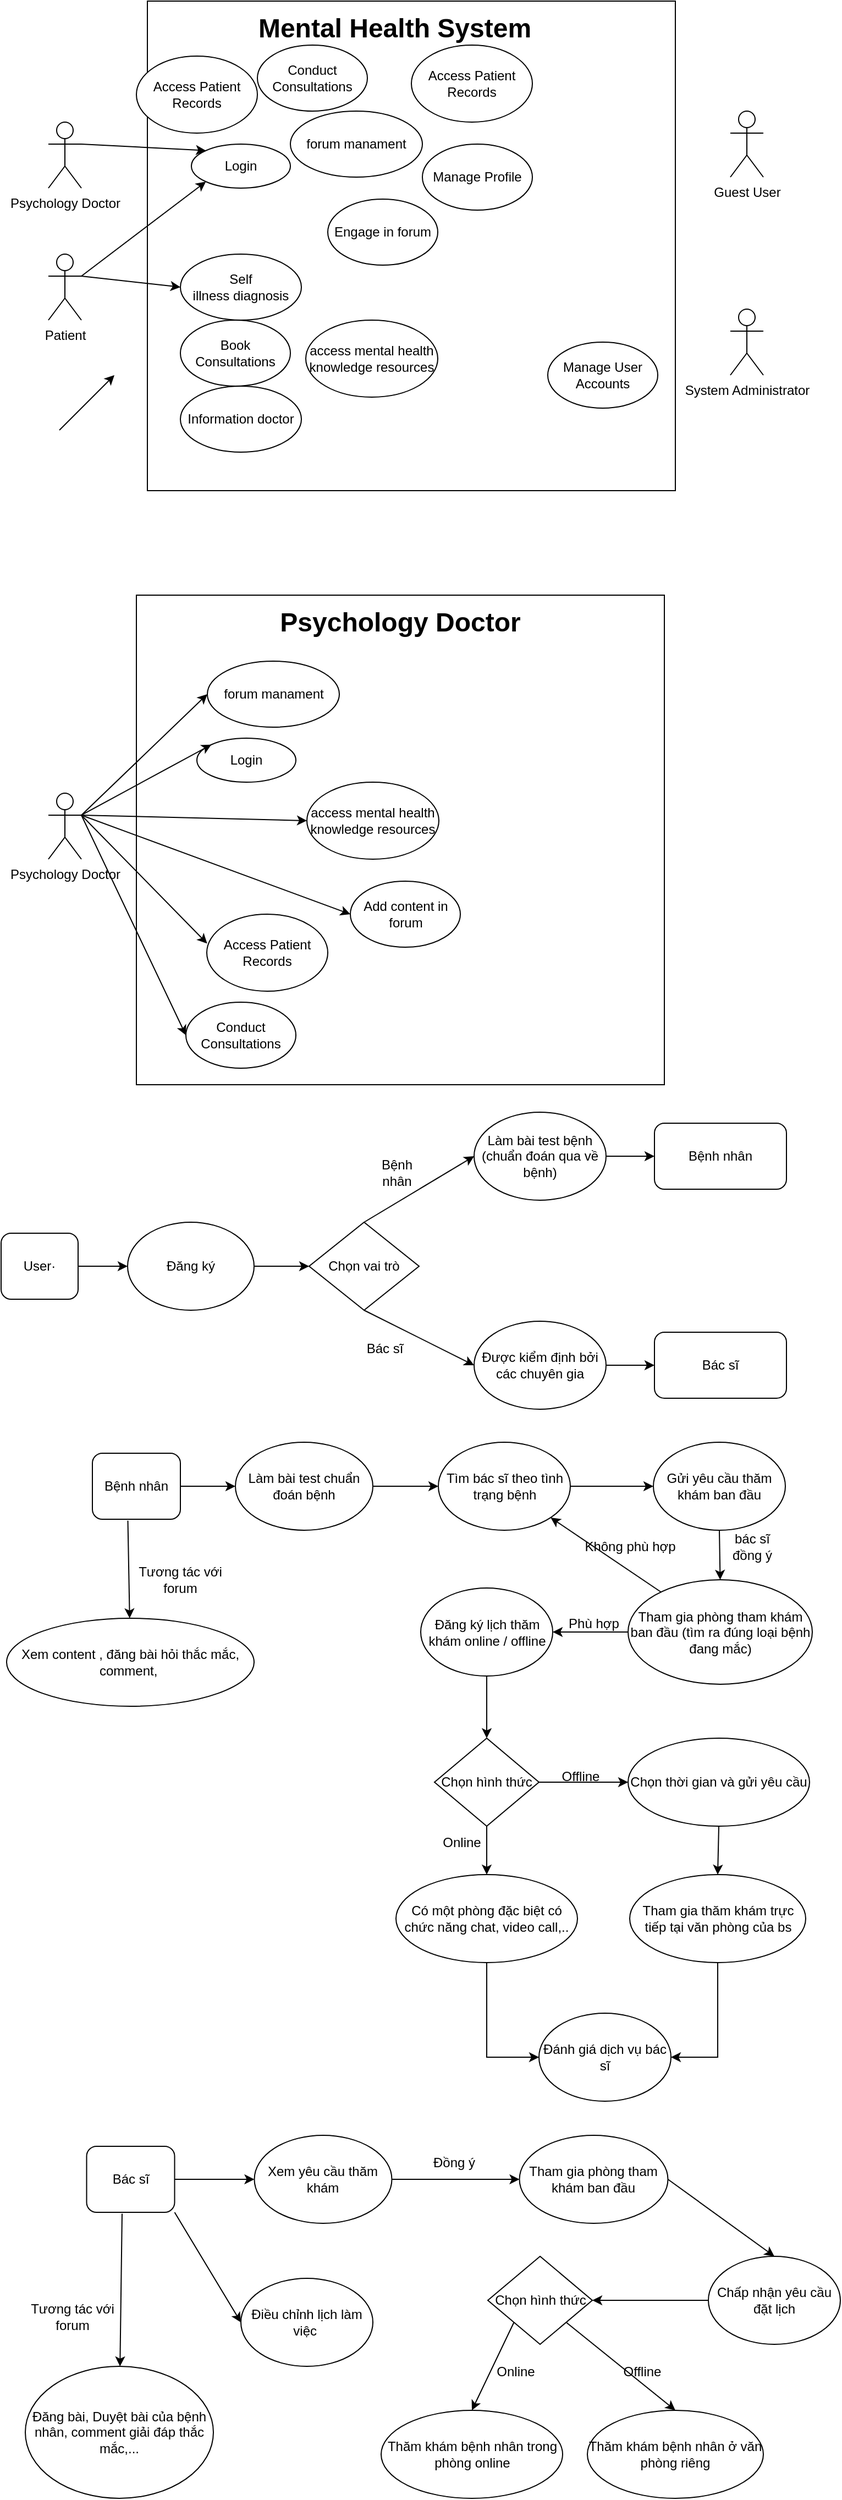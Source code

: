 <mxfile version="24.7.14">
  <diagram name="Page-1" id="PY7i92oOjuISGerA8wir">
    <mxGraphModel dx="1216" dy="619" grid="1" gridSize="10" guides="1" tooltips="1" connect="1" arrows="1" fold="1" page="1" pageScale="1" pageWidth="827" pageHeight="1169" math="0" shadow="0">
      <root>
        <mxCell id="0" />
        <mxCell id="1" parent="0" />
        <mxCell id="1nx0tE2UZjKB8xVgEcII-1" value="&lt;div&gt;Patient&lt;/div&gt;" style="shape=umlActor;verticalLabelPosition=bottom;verticalAlign=top;html=1;outlineConnect=0;" parent="1" vertex="1">
          <mxGeometry x="60" y="240" width="30" height="60" as="geometry" />
        </mxCell>
        <mxCell id="1nx0tE2UZjKB8xVgEcII-2" value="Psychology Doctor&lt;div&gt;&lt;br&gt;&lt;/div&gt;" style="shape=umlActor;verticalLabelPosition=bottom;verticalAlign=top;html=1;outlineConnect=0;" parent="1" vertex="1">
          <mxGeometry x="60" y="120" width="30" height="60" as="geometry" />
        </mxCell>
        <mxCell id="1nx0tE2UZjKB8xVgEcII-3" value="System Administrator" style="shape=umlActor;verticalLabelPosition=bottom;verticalAlign=top;html=1;outlineConnect=0;" parent="1" vertex="1">
          <mxGeometry x="680" y="290" width="30" height="60" as="geometry" />
        </mxCell>
        <mxCell id="64yVkqV5qo0Nr_YxNSAC-1" value="d" style="rounded=0;whiteSpace=wrap;html=1;" parent="1" vertex="1">
          <mxGeometry x="150" y="10" width="480" height="445" as="geometry" />
        </mxCell>
        <mxCell id="64yVkqV5qo0Nr_YxNSAC-3" value="Information doctor" style="ellipse;whiteSpace=wrap;html=1;" parent="1" vertex="1">
          <mxGeometry x="180" y="360" width="110" height="60" as="geometry" />
        </mxCell>
        <mxCell id="64yVkqV5qo0Nr_YxNSAC-4" value="forum manament" style="ellipse;whiteSpace=wrap;html=1;" parent="1" vertex="1">
          <mxGeometry x="280" y="110" width="120" height="60" as="geometry" />
        </mxCell>
        <mxCell id="64yVkqV5qo0Nr_YxNSAC-5" value="Self illness&amp;nbsp;diagnosis" style="ellipse;whiteSpace=wrap;html=1;" parent="1" vertex="1">
          <mxGeometry x="180" y="240" width="110" height="60" as="geometry" />
        </mxCell>
        <mxCell id="64yVkqV5qo0Nr_YxNSAC-7" value="&lt;div&gt;Login&lt;/div&gt;" style="ellipse;whiteSpace=wrap;html=1;" parent="1" vertex="1">
          <mxGeometry x="190" y="140" width="90" height="40" as="geometry" />
        </mxCell>
        <mxCell id="64yVkqV5qo0Nr_YxNSAC-8" value="" style="endArrow=classic;html=1;rounded=0;exitX=1;exitY=0.333;exitDx=0;exitDy=0;exitPerimeter=0;entryX=0;entryY=0;entryDx=0;entryDy=0;" parent="1" source="1nx0tE2UZjKB8xVgEcII-2" target="64yVkqV5qo0Nr_YxNSAC-7" edge="1">
          <mxGeometry width="50" height="50" relative="1" as="geometry">
            <mxPoint x="130" y="220" as="sourcePoint" />
            <mxPoint x="187.558" y="183.359" as="targetPoint" />
          </mxGeometry>
        </mxCell>
        <mxCell id="64yVkqV5qo0Nr_YxNSAC-9" value="" style="endArrow=classic;html=1;rounded=0;exitX=1;exitY=0.333;exitDx=0;exitDy=0;exitPerimeter=0;entryX=0;entryY=1;entryDx=0;entryDy=0;" parent="1" source="1nx0tE2UZjKB8xVgEcII-1" target="64yVkqV5qo0Nr_YxNSAC-7" edge="1">
          <mxGeometry width="50" height="50" relative="1" as="geometry">
            <mxPoint x="140" y="230" as="sourcePoint" />
            <mxPoint x="187.558" y="216.641" as="targetPoint" />
          </mxGeometry>
        </mxCell>
        <mxCell id="64yVkqV5qo0Nr_YxNSAC-13" value="Guest User" style="shape=umlActor;verticalLabelPosition=bottom;verticalAlign=top;html=1;outlineConnect=0;" parent="1" vertex="1">
          <mxGeometry x="680" y="110" width="30" height="60" as="geometry" />
        </mxCell>
        <mxCell id="64yVkqV5qo0Nr_YxNSAC-16" value="Manage Profile" style="ellipse;whiteSpace=wrap;html=1;" parent="1" vertex="1">
          <mxGeometry x="400" y="140" width="100" height="60" as="geometry" />
        </mxCell>
        <mxCell id="64yVkqV5qo0Nr_YxNSAC-17" value="Engage in forum" style="ellipse;whiteSpace=wrap;html=1;" parent="1" vertex="1">
          <mxGeometry x="314" y="190" width="100" height="60" as="geometry" />
        </mxCell>
        <mxCell id="64yVkqV5qo0Nr_YxNSAC-21" value="Book Consultations" style="ellipse;whiteSpace=wrap;html=1;" parent="1" vertex="1">
          <mxGeometry x="180" y="300" width="100" height="60" as="geometry" />
        </mxCell>
        <mxCell id="64yVkqV5qo0Nr_YxNSAC-23" value="Manage User Accounts" style="ellipse;whiteSpace=wrap;html=1;" parent="1" vertex="1">
          <mxGeometry x="514" y="320" width="100" height="60" as="geometry" />
        </mxCell>
        <mxCell id="64yVkqV5qo0Nr_YxNSAC-24" value="access mental health knowledge resources" style="ellipse;whiteSpace=wrap;html=1;" parent="1" vertex="1">
          <mxGeometry x="294" y="300" width="120" height="70" as="geometry" />
        </mxCell>
        <mxCell id="64yVkqV5qo0Nr_YxNSAC-25" value="&lt;b&gt;&lt;font style=&quot;font-size: 24px;&quot;&gt;Mental Health System&lt;/font&gt;&lt;/b&gt;" style="text;html=1;align=center;verticalAlign=middle;whiteSpace=wrap;rounded=0;" parent="1" vertex="1">
          <mxGeometry x="235" y="20" width="280" height="30" as="geometry" />
        </mxCell>
        <mxCell id="64yVkqV5qo0Nr_YxNSAC-26" value="" style="endArrow=classic;html=1;rounded=0;" parent="1" edge="1">
          <mxGeometry width="50" height="50" relative="1" as="geometry">
            <mxPoint x="70" y="400" as="sourcePoint" />
            <mxPoint x="120" y="350" as="targetPoint" />
          </mxGeometry>
        </mxCell>
        <mxCell id="64yVkqV5qo0Nr_YxNSAC-27" value="" style="endArrow=classic;html=1;rounded=0;entryX=0;entryY=0.5;entryDx=0;entryDy=0;exitX=1;exitY=0.333;exitDx=0;exitDy=0;exitPerimeter=0;" parent="1" source="1nx0tE2UZjKB8xVgEcII-1" target="64yVkqV5qo0Nr_YxNSAC-5" edge="1">
          <mxGeometry width="50" height="50" relative="1" as="geometry">
            <mxPoint x="80" y="410" as="sourcePoint" />
            <mxPoint x="130" y="360" as="targetPoint" />
          </mxGeometry>
        </mxCell>
        <mxCell id="64yVkqV5qo0Nr_YxNSAC-29" value="Conduct Consultations" style="ellipse;whiteSpace=wrap;html=1;" parent="1" vertex="1">
          <mxGeometry x="250" y="50" width="100" height="60" as="geometry" />
        </mxCell>
        <mxCell id="64yVkqV5qo0Nr_YxNSAC-31" value="Access Patient Records" style="ellipse;whiteSpace=wrap;html=1;" parent="1" vertex="1">
          <mxGeometry x="140" y="60" width="110" height="70" as="geometry" />
        </mxCell>
        <mxCell id="64yVkqV5qo0Nr_YxNSAC-32" value="Access Patient Records" style="ellipse;whiteSpace=wrap;html=1;" parent="1" vertex="1">
          <mxGeometry x="390" y="50" width="110" height="70" as="geometry" />
        </mxCell>
        <mxCell id="FvEu2Q8hiRffHvd2aULz-2" value="Psychology Doctor&lt;div&gt;&lt;br&gt;&lt;/div&gt;" style="shape=umlActor;verticalLabelPosition=bottom;verticalAlign=top;html=1;outlineConnect=0;" parent="1" vertex="1">
          <mxGeometry x="60" y="730" width="30" height="60" as="geometry" />
        </mxCell>
        <mxCell id="FvEu2Q8hiRffHvd2aULz-4" value="" style="rounded=0;whiteSpace=wrap;html=1;" parent="1" vertex="1">
          <mxGeometry x="140" y="550" width="480" height="445" as="geometry" />
        </mxCell>
        <mxCell id="FvEu2Q8hiRffHvd2aULz-6" value="forum manament" style="ellipse;whiteSpace=wrap;html=1;" parent="1" vertex="1">
          <mxGeometry x="204.5" y="610" width="120" height="60" as="geometry" />
        </mxCell>
        <mxCell id="FvEu2Q8hiRffHvd2aULz-8" value="&lt;div&gt;Login&lt;/div&gt;" style="ellipse;whiteSpace=wrap;html=1;" parent="1" vertex="1">
          <mxGeometry x="195" y="680" width="90" height="40" as="geometry" />
        </mxCell>
        <mxCell id="FvEu2Q8hiRffHvd2aULz-9" value="" style="endArrow=classic;html=1;rounded=0;exitX=1;exitY=0.333;exitDx=0;exitDy=0;exitPerimeter=0;entryX=0;entryY=0;entryDx=0;entryDy=0;" parent="1" source="FvEu2Q8hiRffHvd2aULz-2" target="FvEu2Q8hiRffHvd2aULz-8" edge="1">
          <mxGeometry width="50" height="50" relative="1" as="geometry">
            <mxPoint x="135" y="760" as="sourcePoint" />
            <mxPoint x="192.558" y="723.359" as="targetPoint" />
          </mxGeometry>
        </mxCell>
        <mxCell id="FvEu2Q8hiRffHvd2aULz-10" value="" style="endArrow=classic;html=1;rounded=0;exitX=1;exitY=0.333;exitDx=0;exitDy=0;exitPerimeter=0;entryX=0;entryY=0.5;entryDx=0;entryDy=0;" parent="1" source="FvEu2Q8hiRffHvd2aULz-2" target="FvEu2Q8hiRffHvd2aULz-13" edge="1">
          <mxGeometry width="50" height="50" relative="1" as="geometry">
            <mxPoint x="95" y="800" as="sourcePoint" />
            <mxPoint x="192.558" y="756.641" as="targetPoint" />
          </mxGeometry>
        </mxCell>
        <mxCell id="FvEu2Q8hiRffHvd2aULz-13" value="Add content in forum" style="ellipse;whiteSpace=wrap;html=1;" parent="1" vertex="1">
          <mxGeometry x="334.5" y="810" width="100" height="60" as="geometry" />
        </mxCell>
        <mxCell id="FvEu2Q8hiRffHvd2aULz-17" value="&lt;span style=&quot;font-size: 24px;&quot;&gt;&lt;b&gt;Psychology Doctor&lt;/b&gt;&lt;/span&gt;" style="text;html=1;align=center;verticalAlign=middle;whiteSpace=wrap;rounded=0;" parent="1" vertex="1">
          <mxGeometry x="240" y="560" width="280" height="30" as="geometry" />
        </mxCell>
        <mxCell id="FvEu2Q8hiRffHvd2aULz-18" value="" style="endArrow=classic;html=1;rounded=0;entryX=0;entryY=0.5;entryDx=0;entryDy=0;exitX=1;exitY=0.333;exitDx=0;exitDy=0;exitPerimeter=0;" parent="1" source="FvEu2Q8hiRffHvd2aULz-2" target="FvEu2Q8hiRffHvd2aULz-21" edge="1">
          <mxGeometry width="50" height="50" relative="1" as="geometry">
            <mxPoint x="90" y="690" as="sourcePoint" />
            <mxPoint x="125" y="890" as="targetPoint" />
          </mxGeometry>
        </mxCell>
        <mxCell id="FvEu2Q8hiRffHvd2aULz-19" value="" style="endArrow=classic;html=1;rounded=0;exitX=1;exitY=0.333;exitDx=0;exitDy=0;exitPerimeter=0;entryX=0.003;entryY=0.381;entryDx=0;entryDy=0;entryPerimeter=0;" parent="1" source="FvEu2Q8hiRffHvd2aULz-2" target="FvEu2Q8hiRffHvd2aULz-23" edge="1">
          <mxGeometry width="50" height="50" relative="1" as="geometry">
            <mxPoint x="30" y="820" as="sourcePoint" />
            <mxPoint x="120" y="830" as="targetPoint" />
          </mxGeometry>
        </mxCell>
        <mxCell id="FvEu2Q8hiRffHvd2aULz-21" value="Conduct Consultations" style="ellipse;whiteSpace=wrap;html=1;" parent="1" vertex="1">
          <mxGeometry x="185" y="920" width="100" height="60" as="geometry" />
        </mxCell>
        <mxCell id="FvEu2Q8hiRffHvd2aULz-23" value="Access Patient Records" style="ellipse;whiteSpace=wrap;html=1;" parent="1" vertex="1">
          <mxGeometry x="204" y="840" width="110" height="70" as="geometry" />
        </mxCell>
        <mxCell id="FvEu2Q8hiRffHvd2aULz-25" value="" style="endArrow=classic;html=1;rounded=0;entryX=0;entryY=0.5;entryDx=0;entryDy=0;" parent="1" target="FvEu2Q8hiRffHvd2aULz-6" edge="1">
          <mxGeometry width="50" height="50" relative="1" as="geometry">
            <mxPoint x="90" y="750" as="sourcePoint" />
            <mxPoint x="155" y="920" as="targetPoint" />
          </mxGeometry>
        </mxCell>
        <mxCell id="FvEu2Q8hiRffHvd2aULz-39" value="access mental health knowledge resources" style="ellipse;whiteSpace=wrap;html=1;" parent="1" vertex="1">
          <mxGeometry x="295" y="720" width="120" height="70" as="geometry" />
        </mxCell>
        <mxCell id="64yVkqV5qo0Nr_YxNSAC-28" value="" style="endArrow=classic;html=1;rounded=0;entryX=0;entryY=0.5;entryDx=0;entryDy=0;exitX=1;exitY=0.333;exitDx=0;exitDy=0;exitPerimeter=0;" parent="1" source="FvEu2Q8hiRffHvd2aULz-2" target="FvEu2Q8hiRffHvd2aULz-39" edge="1">
          <mxGeometry width="50" height="50" relative="1" as="geometry">
            <mxPoint x="90" y="420" as="sourcePoint" />
            <mxPoint x="140" y="370" as="targetPoint" />
          </mxGeometry>
        </mxCell>
        <mxCell id="VAbYRnOyuqLK8x_pxCa9-1" value="User·" style="rounded=1;whiteSpace=wrap;html=1;" vertex="1" parent="1">
          <mxGeometry x="17" y="1130" width="70" height="60" as="geometry" />
        </mxCell>
        <mxCell id="VAbYRnOyuqLK8x_pxCa9-2" value="Đăng ký" style="ellipse;whiteSpace=wrap;html=1;" vertex="1" parent="1">
          <mxGeometry x="132" y="1120" width="115" height="80" as="geometry" />
        </mxCell>
        <mxCell id="VAbYRnOyuqLK8x_pxCa9-3" value="Chọn vai trò" style="rhombus;whiteSpace=wrap;html=1;" vertex="1" parent="1">
          <mxGeometry x="297" y="1120" width="100" height="80" as="geometry" />
        </mxCell>
        <mxCell id="VAbYRnOyuqLK8x_pxCa9-4" value="" style="endArrow=classic;html=1;rounded=0;entryX=0;entryY=0.5;entryDx=0;entryDy=0;" edge="1" parent="1" source="VAbYRnOyuqLK8x_pxCa9-1" target="VAbYRnOyuqLK8x_pxCa9-2">
          <mxGeometry width="50" height="50" relative="1" as="geometry">
            <mxPoint x="137" y="1290" as="sourcePoint" />
            <mxPoint x="187" y="1240" as="targetPoint" />
          </mxGeometry>
        </mxCell>
        <mxCell id="VAbYRnOyuqLK8x_pxCa9-5" value="" style="endArrow=classic;html=1;rounded=0;entryX=0;entryY=0.5;entryDx=0;entryDy=0;exitX=1;exitY=0.5;exitDx=0;exitDy=0;" edge="1" parent="1" source="VAbYRnOyuqLK8x_pxCa9-2" target="VAbYRnOyuqLK8x_pxCa9-3">
          <mxGeometry width="50" height="50" relative="1" as="geometry">
            <mxPoint x="297" y="1240" as="sourcePoint" />
            <mxPoint x="347" y="1190" as="targetPoint" />
          </mxGeometry>
        </mxCell>
        <mxCell id="VAbYRnOyuqLK8x_pxCa9-6" value="" style="endArrow=classic;html=1;rounded=0;exitX=0.5;exitY=0;exitDx=0;exitDy=0;entryX=0;entryY=0.5;entryDx=0;entryDy=0;" edge="1" parent="1" source="VAbYRnOyuqLK8x_pxCa9-3" target="VAbYRnOyuqLK8x_pxCa9-14">
          <mxGeometry width="50" height="50" relative="1" as="geometry">
            <mxPoint x="487" y="1140" as="sourcePoint" />
            <mxPoint x="497" y="1090" as="targetPoint" />
          </mxGeometry>
        </mxCell>
        <mxCell id="VAbYRnOyuqLK8x_pxCa9-7" value="" style="endArrow=classic;html=1;rounded=0;entryX=0.5;entryY=0;entryDx=0;entryDy=0;exitX=0.5;exitY=1;exitDx=0;exitDy=0;" edge="1" parent="1" source="VAbYRnOyuqLK8x_pxCa9-37" target="VAbYRnOyuqLK8x_pxCa9-27">
          <mxGeometry width="50" height="50" relative="1" as="geometry">
            <mxPoint x="168.5" y="1699" as="sourcePoint" />
            <mxPoint x="218.5" y="1649" as="targetPoint" />
          </mxGeometry>
        </mxCell>
        <mxCell id="VAbYRnOyuqLK8x_pxCa9-8" value="" style="endArrow=classic;html=1;rounded=0;entryX=0;entryY=0.5;entryDx=0;entryDy=0;exitX=0.5;exitY=1;exitDx=0;exitDy=0;" edge="1" parent="1" source="VAbYRnOyuqLK8x_pxCa9-3" target="VAbYRnOyuqLK8x_pxCa9-16">
          <mxGeometry width="50" height="50" relative="1" as="geometry">
            <mxPoint x="477" y="1160" as="sourcePoint" />
            <mxPoint x="227" y="1280" as="targetPoint" />
          </mxGeometry>
        </mxCell>
        <mxCell id="VAbYRnOyuqLK8x_pxCa9-10" value="Bệnh nhân" style="rounded=1;whiteSpace=wrap;html=1;" vertex="1" parent="1">
          <mxGeometry x="611" y="1030" width="120" height="60" as="geometry" />
        </mxCell>
        <mxCell id="VAbYRnOyuqLK8x_pxCa9-11" value="Bác sĩ" style="rounded=1;whiteSpace=wrap;html=1;" vertex="1" parent="1">
          <mxGeometry x="611" y="1220" width="120" height="60" as="geometry" />
        </mxCell>
        <mxCell id="VAbYRnOyuqLK8x_pxCa9-15" value="" style="edgeStyle=orthogonalEdgeStyle;rounded=0;orthogonalLoop=1;jettySize=auto;html=1;" edge="1" parent="1" source="VAbYRnOyuqLK8x_pxCa9-14" target="VAbYRnOyuqLK8x_pxCa9-10">
          <mxGeometry relative="1" as="geometry" />
        </mxCell>
        <mxCell id="VAbYRnOyuqLK8x_pxCa9-14" value="Làm bài test bệnh&lt;br&gt;(chuẩn đoán qua về bệnh)" style="ellipse;whiteSpace=wrap;html=1;" vertex="1" parent="1">
          <mxGeometry x="447" y="1020" width="120" height="80" as="geometry" />
        </mxCell>
        <mxCell id="VAbYRnOyuqLK8x_pxCa9-19" value="" style="edgeStyle=orthogonalEdgeStyle;rounded=0;orthogonalLoop=1;jettySize=auto;html=1;" edge="1" parent="1" source="VAbYRnOyuqLK8x_pxCa9-16" target="VAbYRnOyuqLK8x_pxCa9-11">
          <mxGeometry relative="1" as="geometry" />
        </mxCell>
        <mxCell id="VAbYRnOyuqLK8x_pxCa9-16" value="Được kiểm định bởi các chuyên gia" style="ellipse;whiteSpace=wrap;html=1;" vertex="1" parent="1">
          <mxGeometry x="447" y="1210" width="120" height="80" as="geometry" />
        </mxCell>
        <mxCell id="VAbYRnOyuqLK8x_pxCa9-17" value="Bệnh nhân" style="text;html=1;align=center;verticalAlign=middle;whiteSpace=wrap;rounded=0;" vertex="1" parent="1">
          <mxGeometry x="347" y="1060" width="60" height="30" as="geometry" />
        </mxCell>
        <mxCell id="VAbYRnOyuqLK8x_pxCa9-18" value="Bác sĩ" style="text;html=1;align=center;verticalAlign=middle;whiteSpace=wrap;rounded=0;" vertex="1" parent="1">
          <mxGeometry x="336" y="1220" width="60" height="30" as="geometry" />
        </mxCell>
        <mxCell id="VAbYRnOyuqLK8x_pxCa9-29" value="" style="edgeStyle=orthogonalEdgeStyle;rounded=0;orthogonalLoop=1;jettySize=auto;html=1;" edge="1" parent="1" source="VAbYRnOyuqLK8x_pxCa9-20" target="VAbYRnOyuqLK8x_pxCa9-21">
          <mxGeometry relative="1" as="geometry" />
        </mxCell>
        <mxCell id="VAbYRnOyuqLK8x_pxCa9-20" value="Bệnh nhân" style="rounded=1;whiteSpace=wrap;html=1;" vertex="1" parent="1">
          <mxGeometry x="100" y="1330" width="80" height="60" as="geometry" />
        </mxCell>
        <mxCell id="VAbYRnOyuqLK8x_pxCa9-30" value="" style="edgeStyle=orthogonalEdgeStyle;rounded=0;orthogonalLoop=1;jettySize=auto;html=1;" edge="1" parent="1" source="VAbYRnOyuqLK8x_pxCa9-21" target="VAbYRnOyuqLK8x_pxCa9-26">
          <mxGeometry relative="1" as="geometry" />
        </mxCell>
        <mxCell id="VAbYRnOyuqLK8x_pxCa9-21" value="Làm bài test chuẩn đoán bệnh" style="ellipse;whiteSpace=wrap;html=1;" vertex="1" parent="1">
          <mxGeometry x="230" y="1320" width="125" height="80" as="geometry" />
        </mxCell>
        <mxCell id="VAbYRnOyuqLK8x_pxCa9-22" value="Đánh giá dịch vụ bác sĩ" style="ellipse;whiteSpace=wrap;html=1;" vertex="1" parent="1">
          <mxGeometry x="506" y="1839" width="120" height="80" as="geometry" />
        </mxCell>
        <mxCell id="VAbYRnOyuqLK8x_pxCa9-38" value="" style="edgeStyle=orthogonalEdgeStyle;rounded=0;orthogonalLoop=1;jettySize=auto;html=1;" edge="1" parent="1" source="VAbYRnOyuqLK8x_pxCa9-23" target="VAbYRnOyuqLK8x_pxCa9-37">
          <mxGeometry relative="1" as="geometry" />
        </mxCell>
        <mxCell id="VAbYRnOyuqLK8x_pxCa9-23" value="Đăng ký lịch thăm khám online / offline" style="ellipse;whiteSpace=wrap;html=1;" vertex="1" parent="1">
          <mxGeometry x="398.5" y="1452.5" width="120" height="80" as="geometry" />
        </mxCell>
        <mxCell id="VAbYRnOyuqLK8x_pxCa9-24" value="Tham gia phòng tham khám ban đầu (tìm ra đúng loại bệnh đang mắc)" style="ellipse;whiteSpace=wrap;html=1;" vertex="1" parent="1">
          <mxGeometry x="587" y="1445" width="167.5" height="95" as="geometry" />
        </mxCell>
        <mxCell id="VAbYRnOyuqLK8x_pxCa9-25" value="Gửi yêu cầu thăm khám ban đầu" style="ellipse;whiteSpace=wrap;html=1;" vertex="1" parent="1">
          <mxGeometry x="610" y="1320" width="120" height="80" as="geometry" />
        </mxCell>
        <mxCell id="VAbYRnOyuqLK8x_pxCa9-31" value="" style="edgeStyle=orthogonalEdgeStyle;rounded=0;orthogonalLoop=1;jettySize=auto;html=1;" edge="1" parent="1" source="VAbYRnOyuqLK8x_pxCa9-26" target="VAbYRnOyuqLK8x_pxCa9-25">
          <mxGeometry relative="1" as="geometry" />
        </mxCell>
        <mxCell id="VAbYRnOyuqLK8x_pxCa9-26" value="Tìm bác sĩ theo tình trạng bệnh" style="ellipse;whiteSpace=wrap;html=1;" vertex="1" parent="1">
          <mxGeometry x="414.5" y="1320" width="120" height="80" as="geometry" />
        </mxCell>
        <mxCell id="VAbYRnOyuqLK8x_pxCa9-27" value="Có một phòng đặc biệt có chức năng chat, video call,.." style="ellipse;whiteSpace=wrap;html=1;" vertex="1" parent="1">
          <mxGeometry x="376" y="1713" width="165" height="80" as="geometry" />
        </mxCell>
        <mxCell id="VAbYRnOyuqLK8x_pxCa9-33" value="" style="endArrow=classic;html=1;rounded=0;entryX=1;entryY=0.5;entryDx=0;entryDy=0;exitX=0;exitY=0.5;exitDx=0;exitDy=0;" edge="1" parent="1" source="VAbYRnOyuqLK8x_pxCa9-24" target="VAbYRnOyuqLK8x_pxCa9-23">
          <mxGeometry width="50" height="50" relative="1" as="geometry">
            <mxPoint x="180" y="1670" as="sourcePoint" />
            <mxPoint x="230" y="1620" as="targetPoint" />
          </mxGeometry>
        </mxCell>
        <mxCell id="VAbYRnOyuqLK8x_pxCa9-34" value="" style="endArrow=classic;html=1;rounded=0;entryX=0.5;entryY=0;entryDx=0;entryDy=0;exitX=0.5;exitY=1;exitDx=0;exitDy=0;" edge="1" parent="1" source="VAbYRnOyuqLK8x_pxCa9-25" target="VAbYRnOyuqLK8x_pxCa9-24">
          <mxGeometry width="50" height="50" relative="1" as="geometry">
            <mxPoint x="190" y="1680" as="sourcePoint" />
            <mxPoint x="240" y="1630" as="targetPoint" />
          </mxGeometry>
        </mxCell>
        <mxCell id="VAbYRnOyuqLK8x_pxCa9-35" value="bác sĩ đồng ý" style="text;html=1;align=center;verticalAlign=middle;whiteSpace=wrap;rounded=0;" vertex="1" parent="1">
          <mxGeometry x="670" y="1400" width="60" height="30" as="geometry" />
        </mxCell>
        <mxCell id="VAbYRnOyuqLK8x_pxCa9-36" value="Phù hợp" style="text;html=1;align=center;verticalAlign=middle;whiteSpace=wrap;rounded=0;" vertex="1" parent="1">
          <mxGeometry x="525.75" y="1470" width="60" height="30" as="geometry" />
        </mxCell>
        <mxCell id="VAbYRnOyuqLK8x_pxCa9-37" value="Chọn hình thức" style="rhombus;whiteSpace=wrap;html=1;" vertex="1" parent="1">
          <mxGeometry x="411" y="1589" width="95" height="80" as="geometry" />
        </mxCell>
        <mxCell id="VAbYRnOyuqLK8x_pxCa9-39" value="" style="endArrow=classic;html=1;rounded=0;exitX=0.5;exitY=1;exitDx=0;exitDy=0;entryX=0.5;entryY=0;entryDx=0;entryDy=0;" edge="1" parent="1" source="VAbYRnOyuqLK8x_pxCa9-42" target="VAbYRnOyuqLK8x_pxCa9-44">
          <mxGeometry width="50" height="50" relative="1" as="geometry">
            <mxPoint x="568.5" y="1699" as="sourcePoint" />
            <mxPoint x="608.5" y="1709" as="targetPoint" />
          </mxGeometry>
        </mxCell>
        <mxCell id="VAbYRnOyuqLK8x_pxCa9-40" value="" style="endArrow=classic;html=1;rounded=0;" edge="1" parent="1" source="VAbYRnOyuqLK8x_pxCa9-37" target="VAbYRnOyuqLK8x_pxCa9-42">
          <mxGeometry width="50" height="50" relative="1" as="geometry">
            <mxPoint x="428.5" y="1639" as="sourcePoint" />
            <mxPoint x="568.5" y="1599" as="targetPoint" />
          </mxGeometry>
        </mxCell>
        <mxCell id="VAbYRnOyuqLK8x_pxCa9-41" value="Online" style="text;html=1;align=center;verticalAlign=middle;whiteSpace=wrap;rounded=0;" vertex="1" parent="1">
          <mxGeometry x="405.5" y="1669" width="60" height="30" as="geometry" />
        </mxCell>
        <mxCell id="VAbYRnOyuqLK8x_pxCa9-42" value="Chọn thời gian và gửi yêu cầu" style="ellipse;whiteSpace=wrap;html=1;" vertex="1" parent="1">
          <mxGeometry x="587" y="1589" width="165" height="80" as="geometry" />
        </mxCell>
        <mxCell id="VAbYRnOyuqLK8x_pxCa9-43" value="Offline" style="text;html=1;align=center;verticalAlign=middle;whiteSpace=wrap;rounded=0;" vertex="1" parent="1">
          <mxGeometry x="513.5" y="1609" width="60" height="30" as="geometry" />
        </mxCell>
        <mxCell id="VAbYRnOyuqLK8x_pxCa9-44" value="Tham gia thăm khám trực tiếp tại văn phòng của bs" style="ellipse;whiteSpace=wrap;html=1;" vertex="1" parent="1">
          <mxGeometry x="588.5" y="1713" width="160" height="80" as="geometry" />
        </mxCell>
        <mxCell id="VAbYRnOyuqLK8x_pxCa9-45" value="" style="endArrow=classic;html=1;rounded=0;entryX=1;entryY=0.5;entryDx=0;entryDy=0;exitX=0.5;exitY=1;exitDx=0;exitDy=0;" edge="1" parent="1" source="VAbYRnOyuqLK8x_pxCa9-44" target="VAbYRnOyuqLK8x_pxCa9-22">
          <mxGeometry width="50" height="50" relative="1" as="geometry">
            <mxPoint x="219" y="1859" as="sourcePoint" />
            <mxPoint x="269" y="1809" as="targetPoint" />
            <Array as="points">
              <mxPoint x="668.5" y="1879" />
            </Array>
          </mxGeometry>
        </mxCell>
        <mxCell id="VAbYRnOyuqLK8x_pxCa9-46" value="" style="endArrow=classic;html=1;rounded=0;entryX=0;entryY=0.5;entryDx=0;entryDy=0;exitX=0.5;exitY=1;exitDx=0;exitDy=0;" edge="1" parent="1" source="VAbYRnOyuqLK8x_pxCa9-27" target="VAbYRnOyuqLK8x_pxCa9-22">
          <mxGeometry width="50" height="50" relative="1" as="geometry">
            <mxPoint x="229" y="1869" as="sourcePoint" />
            <mxPoint x="279" y="1819" as="targetPoint" />
            <Array as="points">
              <mxPoint x="458.5" y="1879" />
            </Array>
          </mxGeometry>
        </mxCell>
        <mxCell id="VAbYRnOyuqLK8x_pxCa9-47" style="edgeStyle=orthogonalEdgeStyle;rounded=0;orthogonalLoop=1;jettySize=auto;html=1;exitX=0.5;exitY=1;exitDx=0;exitDy=0;" edge="1" parent="1" source="VAbYRnOyuqLK8x_pxCa9-35" target="VAbYRnOyuqLK8x_pxCa9-35">
          <mxGeometry relative="1" as="geometry" />
        </mxCell>
        <mxCell id="VAbYRnOyuqLK8x_pxCa9-48" value="Xem content , đăng bài hỏi thắc mắc, comment,&amp;nbsp;" style="ellipse;whiteSpace=wrap;html=1;" vertex="1" parent="1">
          <mxGeometry x="22" y="1480" width="225" height="80" as="geometry" />
        </mxCell>
        <mxCell id="VAbYRnOyuqLK8x_pxCa9-49" value="" style="endArrow=classic;html=1;rounded=0;exitX=0.403;exitY=1.02;exitDx=0;exitDy=0;exitPerimeter=0;" edge="1" parent="1" source="VAbYRnOyuqLK8x_pxCa9-20" target="VAbYRnOyuqLK8x_pxCa9-48">
          <mxGeometry width="50" height="50" relative="1" as="geometry">
            <mxPoint x="200" y="1540" as="sourcePoint" />
            <mxPoint x="250" y="1490" as="targetPoint" />
          </mxGeometry>
        </mxCell>
        <mxCell id="VAbYRnOyuqLK8x_pxCa9-52" value="Tương tác với forum" style="text;html=1;align=center;verticalAlign=middle;whiteSpace=wrap;rounded=0;" vertex="1" parent="1">
          <mxGeometry x="130" y="1430" width="100" height="30" as="geometry" />
        </mxCell>
        <mxCell id="VAbYRnOyuqLK8x_pxCa9-54" value="" style="endArrow=classic;html=1;rounded=0;entryX=0.5;entryY=0;entryDx=0;entryDy=0;exitX=0;exitY=1;exitDx=0;exitDy=0;" edge="1" parent="1" source="VAbYRnOyuqLK8x_pxCa9-71" target="VAbYRnOyuqLK8x_pxCa9-66">
          <mxGeometry width="50" height="50" relative="1" as="geometry">
            <mxPoint x="163.25" y="2329" as="sourcePoint" />
            <mxPoint x="213.25" y="2279" as="targetPoint" />
          </mxGeometry>
        </mxCell>
        <mxCell id="VAbYRnOyuqLK8x_pxCa9-55" value="" style="edgeStyle=orthogonalEdgeStyle;rounded=0;orthogonalLoop=1;jettySize=auto;html=1;" edge="1" parent="1" source="VAbYRnOyuqLK8x_pxCa9-56" target="VAbYRnOyuqLK8x_pxCa9-58">
          <mxGeometry relative="1" as="geometry" />
        </mxCell>
        <mxCell id="VAbYRnOyuqLK8x_pxCa9-56" value="Bác sĩ" style="rounded=1;whiteSpace=wrap;html=1;" vertex="1" parent="1">
          <mxGeometry x="94.75" y="1960" width="80" height="60" as="geometry" />
        </mxCell>
        <mxCell id="VAbYRnOyuqLK8x_pxCa9-58" value="Xem yêu cầu thăm khám" style="ellipse;whiteSpace=wrap;html=1;" vertex="1" parent="1">
          <mxGeometry x="247.25" y="1950" width="125" height="80" as="geometry" />
        </mxCell>
        <mxCell id="VAbYRnOyuqLK8x_pxCa9-60" value="" style="edgeStyle=orthogonalEdgeStyle;rounded=0;orthogonalLoop=1;jettySize=auto;html=1;exitX=0;exitY=0.5;exitDx=0;exitDy=0;entryX=1;entryY=0.5;entryDx=0;entryDy=0;" edge="1" parent="1" source="VAbYRnOyuqLK8x_pxCa9-61" target="VAbYRnOyuqLK8x_pxCa9-71">
          <mxGeometry relative="1" as="geometry">
            <Array as="points" />
          </mxGeometry>
        </mxCell>
        <mxCell id="VAbYRnOyuqLK8x_pxCa9-61" value="Chấp nhận yêu cầu đặt lịch" style="ellipse;whiteSpace=wrap;html=1;" vertex="1" parent="1">
          <mxGeometry x="660" y="2060" width="120" height="80" as="geometry" />
        </mxCell>
        <mxCell id="VAbYRnOyuqLK8x_pxCa9-62" value="Tham gia phòng tham khám ban đầu" style="ellipse;whiteSpace=wrap;html=1;" vertex="1" parent="1">
          <mxGeometry x="488.25" y="1950" width="135" height="80" as="geometry" />
        </mxCell>
        <mxCell id="VAbYRnOyuqLK8x_pxCa9-66" value="Thăm khám bệnh nhân trong phòng online" style="ellipse;whiteSpace=wrap;html=1;" vertex="1" parent="1">
          <mxGeometry x="362.5" y="2200" width="165" height="80" as="geometry" />
        </mxCell>
        <mxCell id="VAbYRnOyuqLK8x_pxCa9-67" value="" style="endArrow=classic;html=1;rounded=0;entryX=0.5;entryY=0;entryDx=0;entryDy=0;exitX=1;exitY=0.5;exitDx=0;exitDy=0;" edge="1" parent="1" source="VAbYRnOyuqLK8x_pxCa9-62" target="VAbYRnOyuqLK8x_pxCa9-61">
          <mxGeometry width="50" height="50" relative="1" as="geometry">
            <mxPoint x="174.75" y="2300" as="sourcePoint" />
            <mxPoint x="224.75" y="2250" as="targetPoint" />
          </mxGeometry>
        </mxCell>
        <mxCell id="VAbYRnOyuqLK8x_pxCa9-68" value="" style="endArrow=classic;html=1;rounded=0;entryX=0;entryY=0.5;entryDx=0;entryDy=0;exitX=1;exitY=0.5;exitDx=0;exitDy=0;" edge="1" parent="1" source="VAbYRnOyuqLK8x_pxCa9-58" target="VAbYRnOyuqLK8x_pxCa9-62">
          <mxGeometry width="50" height="50" relative="1" as="geometry">
            <mxPoint x="664.75" y="2030" as="sourcePoint" />
            <mxPoint x="234.75" y="2260" as="targetPoint" />
          </mxGeometry>
        </mxCell>
        <mxCell id="VAbYRnOyuqLK8x_pxCa9-69" value="Đồng ý" style="text;html=1;align=center;verticalAlign=middle;whiteSpace=wrap;rounded=0;" vertex="1" parent="1">
          <mxGeometry x="398.5" y="1960" width="60" height="30" as="geometry" />
        </mxCell>
        <mxCell id="VAbYRnOyuqLK8x_pxCa9-71" value="Chọn hình thức" style="rhombus;whiteSpace=wrap;html=1;" vertex="1" parent="1">
          <mxGeometry x="459.5" y="2060" width="95" height="80" as="geometry" />
        </mxCell>
        <mxCell id="VAbYRnOyuqLK8x_pxCa9-73" value="" style="endArrow=classic;html=1;rounded=0;exitX=1;exitY=1;exitDx=0;exitDy=0;entryX=0.5;entryY=0;entryDx=0;entryDy=0;" edge="1" parent="1" source="VAbYRnOyuqLK8x_pxCa9-71" target="VAbYRnOyuqLK8x_pxCa9-77">
          <mxGeometry width="50" height="50" relative="1" as="geometry">
            <mxPoint x="423.25" y="2269" as="sourcePoint" />
            <mxPoint x="609.488" y="2275.047" as="targetPoint" />
          </mxGeometry>
        </mxCell>
        <mxCell id="VAbYRnOyuqLK8x_pxCa9-74" value="Online" style="text;html=1;align=center;verticalAlign=middle;whiteSpace=wrap;rounded=0;" vertex="1" parent="1">
          <mxGeometry x="455" y="2150" width="60" height="30" as="geometry" />
        </mxCell>
        <mxCell id="VAbYRnOyuqLK8x_pxCa9-76" value="Offline" style="text;html=1;align=center;verticalAlign=middle;whiteSpace=wrap;rounded=0;" vertex="1" parent="1">
          <mxGeometry x="570" y="2150" width="60" height="30" as="geometry" />
        </mxCell>
        <mxCell id="VAbYRnOyuqLK8x_pxCa9-77" value="Thăm khám bệnh nhân ở văn phòng riêng" style="ellipse;whiteSpace=wrap;html=1;" vertex="1" parent="1">
          <mxGeometry x="550" y="2200" width="160" height="80" as="geometry" />
        </mxCell>
        <mxCell id="VAbYRnOyuqLK8x_pxCa9-80" style="edgeStyle=orthogonalEdgeStyle;rounded=0;orthogonalLoop=1;jettySize=auto;html=1;exitX=0.5;exitY=1;exitDx=0;exitDy=0;" edge="1" parent="1" source="VAbYRnOyuqLK8x_pxCa9-69" target="VAbYRnOyuqLK8x_pxCa9-69">
          <mxGeometry relative="1" as="geometry" />
        </mxCell>
        <mxCell id="VAbYRnOyuqLK8x_pxCa9-81" value="Đăng bài, Duyệt bài của bệnh nhân, comment giải đáp thắc mắc,..." style="ellipse;whiteSpace=wrap;html=1;" vertex="1" parent="1">
          <mxGeometry x="39" y="2160" width="171" height="120" as="geometry" />
        </mxCell>
        <mxCell id="VAbYRnOyuqLK8x_pxCa9-82" value="" style="endArrow=classic;html=1;rounded=0;exitX=0.403;exitY=1.02;exitDx=0;exitDy=0;exitPerimeter=0;" edge="1" parent="1" source="VAbYRnOyuqLK8x_pxCa9-56" target="VAbYRnOyuqLK8x_pxCa9-81">
          <mxGeometry width="50" height="50" relative="1" as="geometry">
            <mxPoint x="194.75" y="2170" as="sourcePoint" />
            <mxPoint x="244.75" y="2120" as="targetPoint" />
          </mxGeometry>
        </mxCell>
        <mxCell id="VAbYRnOyuqLK8x_pxCa9-83" value="Tương tác với forum" style="text;html=1;align=center;verticalAlign=middle;whiteSpace=wrap;rounded=0;" vertex="1" parent="1">
          <mxGeometry x="32" y="2100" width="100" height="30" as="geometry" />
        </mxCell>
        <mxCell id="VAbYRnOyuqLK8x_pxCa9-87" value="Điều chỉnh lịch làm việc&amp;nbsp;" style="ellipse;whiteSpace=wrap;html=1;" vertex="1" parent="1">
          <mxGeometry x="235" y="2080" width="120" height="80" as="geometry" />
        </mxCell>
        <mxCell id="VAbYRnOyuqLK8x_pxCa9-89" value="" style="endArrow=classic;html=1;rounded=0;exitX=1;exitY=1;exitDx=0;exitDy=0;entryX=0;entryY=0.5;entryDx=0;entryDy=0;" edge="1" parent="1" source="VAbYRnOyuqLK8x_pxCa9-56" target="VAbYRnOyuqLK8x_pxCa9-87">
          <mxGeometry width="50" height="50" relative="1" as="geometry">
            <mxPoint x="160" y="1940" as="sourcePoint" />
            <mxPoint x="210" y="2040" as="targetPoint" />
          </mxGeometry>
        </mxCell>
        <mxCell id="VAbYRnOyuqLK8x_pxCa9-91" value="" style="endArrow=classic;html=1;rounded=0;" edge="1" parent="1" source="VAbYRnOyuqLK8x_pxCa9-24" target="VAbYRnOyuqLK8x_pxCa9-26">
          <mxGeometry width="50" height="50" relative="1" as="geometry">
            <mxPoint x="430" y="1420" as="sourcePoint" />
            <mxPoint x="480" y="1370" as="targetPoint" />
          </mxGeometry>
        </mxCell>
        <mxCell id="VAbYRnOyuqLK8x_pxCa9-92" value="Không phù hợp" style="text;html=1;align=center;verticalAlign=middle;whiteSpace=wrap;rounded=0;" vertex="1" parent="1">
          <mxGeometry x="506" y="1400" width="166" height="30" as="geometry" />
        </mxCell>
      </root>
    </mxGraphModel>
  </diagram>
</mxfile>
